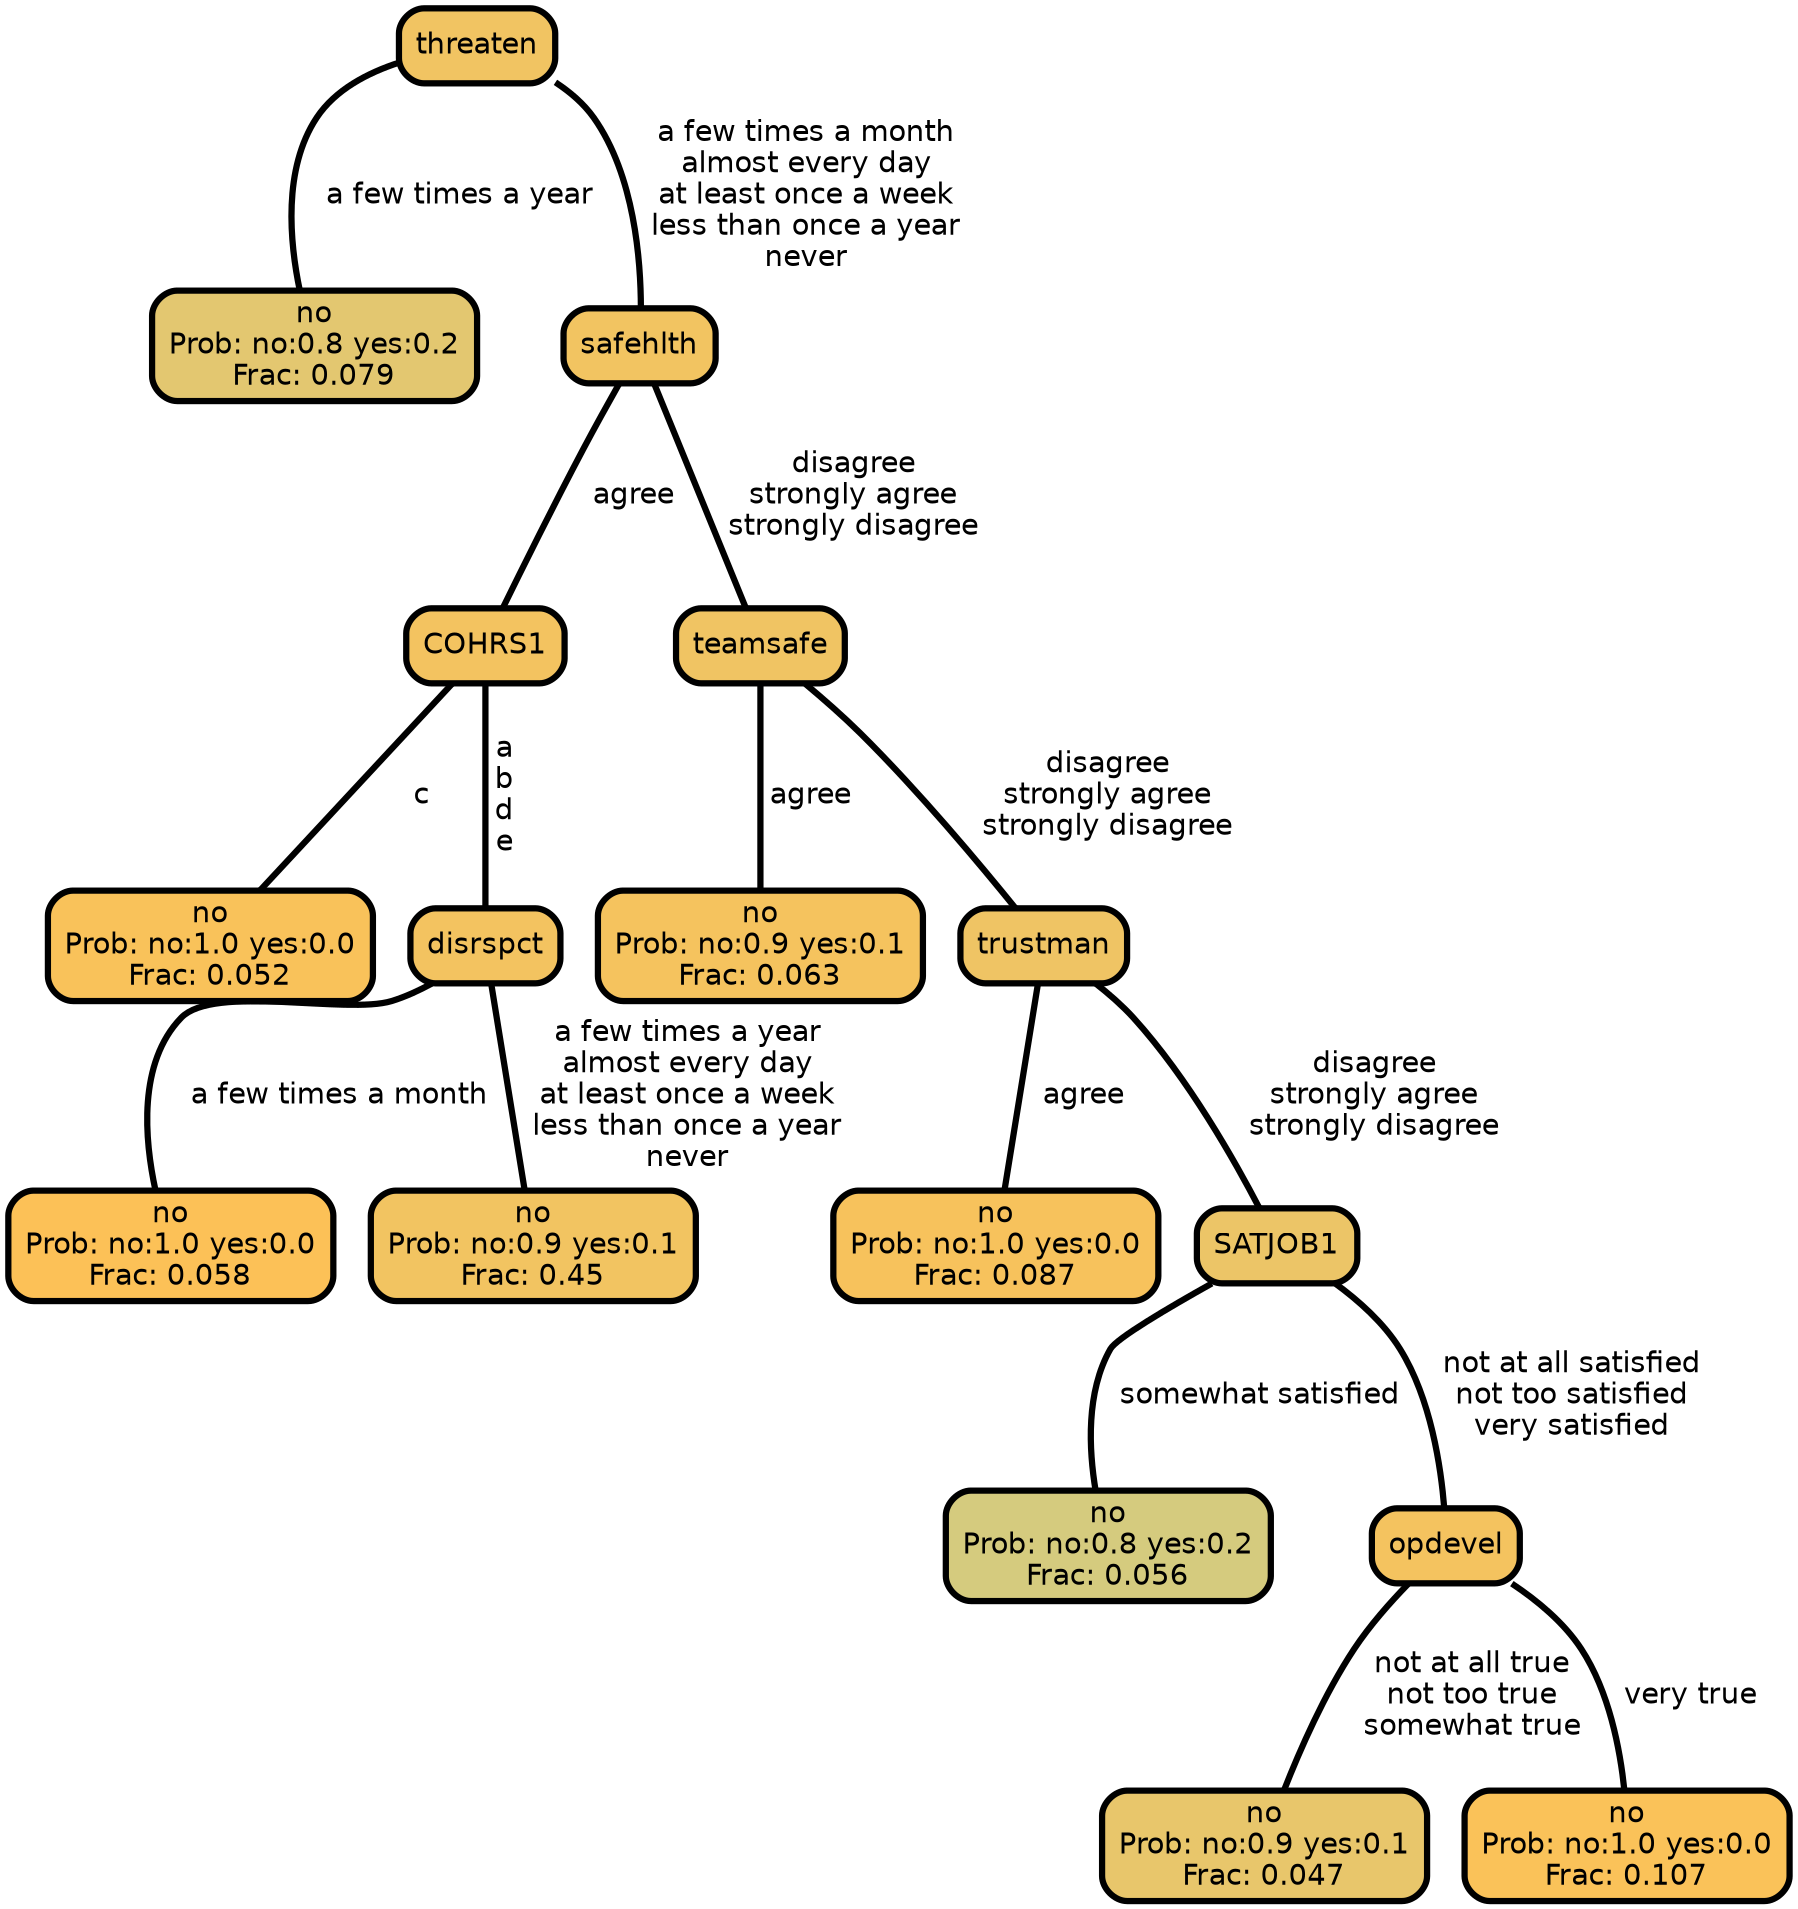 graph Tree {
node [shape=box, style="filled, rounded",color="black",penwidth="3",fontcolor="black",                 fontname=helvetica] ;
graph [ranksep="0 equally", splines=straight,                 bgcolor=transparent, dpi=200] ;
edge [fontname=helvetica, color=black] ;
0 [label="no
Prob: no:0.8 yes:0.2
Frac: 0.079", fillcolor="#e3c770"] ;
1 [label="threaten", fillcolor="#f1c462"] ;
2 [label="no
Prob: no:1.0 yes:0.0
Frac: 0.052", fillcolor="#f9c25a"] ;
3 [label="COHRS1", fillcolor="#f3c360"] ;
4 [label="no
Prob: no:1.0 yes:0.0
Frac: 0.058", fillcolor="#fcc157"] ;
5 [label="disrspct", fillcolor="#f3c360"] ;
6 [label="no
Prob: no:0.9 yes:0.1
Frac: 0.45", fillcolor="#f2c461"] ;
7 [label="safehlth", fillcolor="#f2c461"] ;
8 [label="no
Prob: no:0.9 yes:0.1
Frac: 0.063", fillcolor="#f5c35e"] ;
9 [label="teamsafe", fillcolor="#f0c463"] ;
10 [label="no
Prob: no:1.0 yes:0.0
Frac: 0.087", fillcolor="#f7c25c"] ;
11 [label="trustman", fillcolor="#efc464"] ;
12 [label="no
Prob: no:0.8 yes:0.2
Frac: 0.056", fillcolor="#d5cb7e"] ;
13 [label="SATJOB1", fillcolor="#ecc567"] ;
14 [label="no
Prob: no:0.9 yes:0.1
Frac: 0.047", fillcolor="#e8c66b"] ;
15 [label="opdevel", fillcolor="#f4c35f"] ;
16 [label="no
Prob: no:1.0 yes:0.0
Frac: 0.107", fillcolor="#fac259"] ;
1 -- 0 [label=" a few times a year",penwidth=3] ;
1 -- 7 [label=" a few times a month\n almost every day\n at least once a week\n less than once a year\n never",penwidth=3] ;
3 -- 2 [label=" c",penwidth=3] ;
3 -- 5 [label=" a\n b\n d\n e",penwidth=3] ;
5 -- 4 [label=" a few times a month",penwidth=3] ;
5 -- 6 [label=" a few times a year\n almost every day\n at least once a week\n less than once a year\n never",penwidth=3] ;
7 -- 3 [label=" agree",penwidth=3] ;
7 -- 9 [label=" disagree\n strongly agree\n strongly disagree",penwidth=3] ;
9 -- 8 [label=" agree",penwidth=3] ;
9 -- 11 [label=" disagree\n strongly agree\n strongly disagree",penwidth=3] ;
11 -- 10 [label=" agree",penwidth=3] ;
11 -- 13 [label=" disagree\n strongly agree\n strongly disagree",penwidth=3] ;
13 -- 12 [label=" somewhat satisfied",penwidth=3] ;
13 -- 15 [label=" not at all satisfied\n not too satisfied\n very satisfied",penwidth=3] ;
15 -- 14 [label=" not at all true\n not too true\n somewhat true",penwidth=3] ;
15 -- 16 [label=" very true",penwidth=3] ;
{rank = same;}}